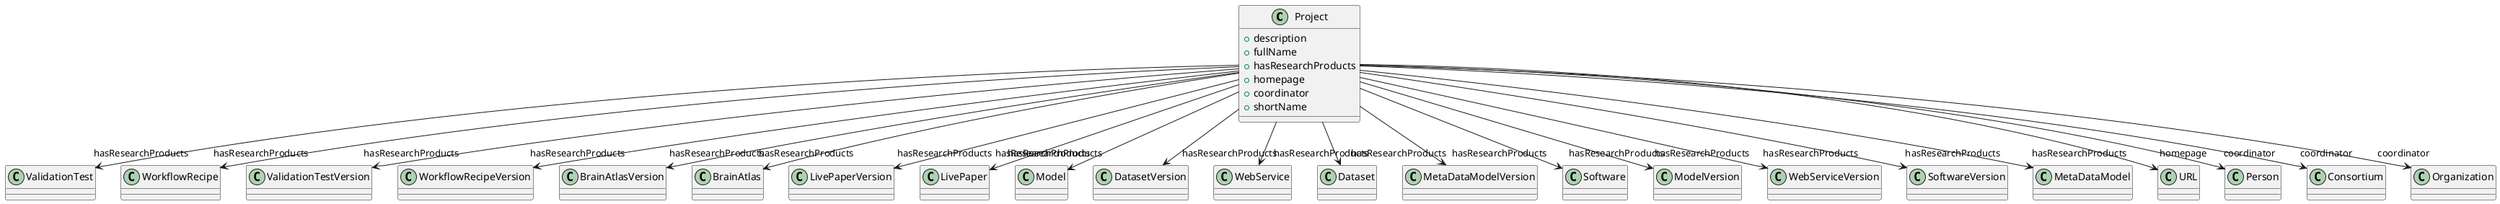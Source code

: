 @startuml
class Project {
+description
+fullName
+hasResearchProducts
+homepage
+coordinator
+shortName

}
Project -d-> "hasResearchProducts" ValidationTest
Project -d-> "hasResearchProducts" WorkflowRecipe
Project -d-> "hasResearchProducts" ValidationTestVersion
Project -d-> "hasResearchProducts" WorkflowRecipeVersion
Project -d-> "hasResearchProducts" BrainAtlasVersion
Project -d-> "hasResearchProducts" BrainAtlas
Project -d-> "hasResearchProducts" LivePaperVersion
Project -d-> "hasResearchProducts" LivePaper
Project -d-> "hasResearchProducts" Model
Project -d-> "hasResearchProducts" DatasetVersion
Project -d-> "hasResearchProducts" WebService
Project -d-> "hasResearchProducts" Dataset
Project -d-> "hasResearchProducts" MetaDataModelVersion
Project -d-> "hasResearchProducts" Software
Project -d-> "hasResearchProducts" ModelVersion
Project -d-> "hasResearchProducts" WebServiceVersion
Project -d-> "hasResearchProducts" SoftwareVersion
Project -d-> "hasResearchProducts" MetaDataModel
Project -d-> "homepage" URL
Project -d-> "coordinator" Person
Project -d-> "coordinator" Consortium
Project -d-> "coordinator" Organization

@enduml